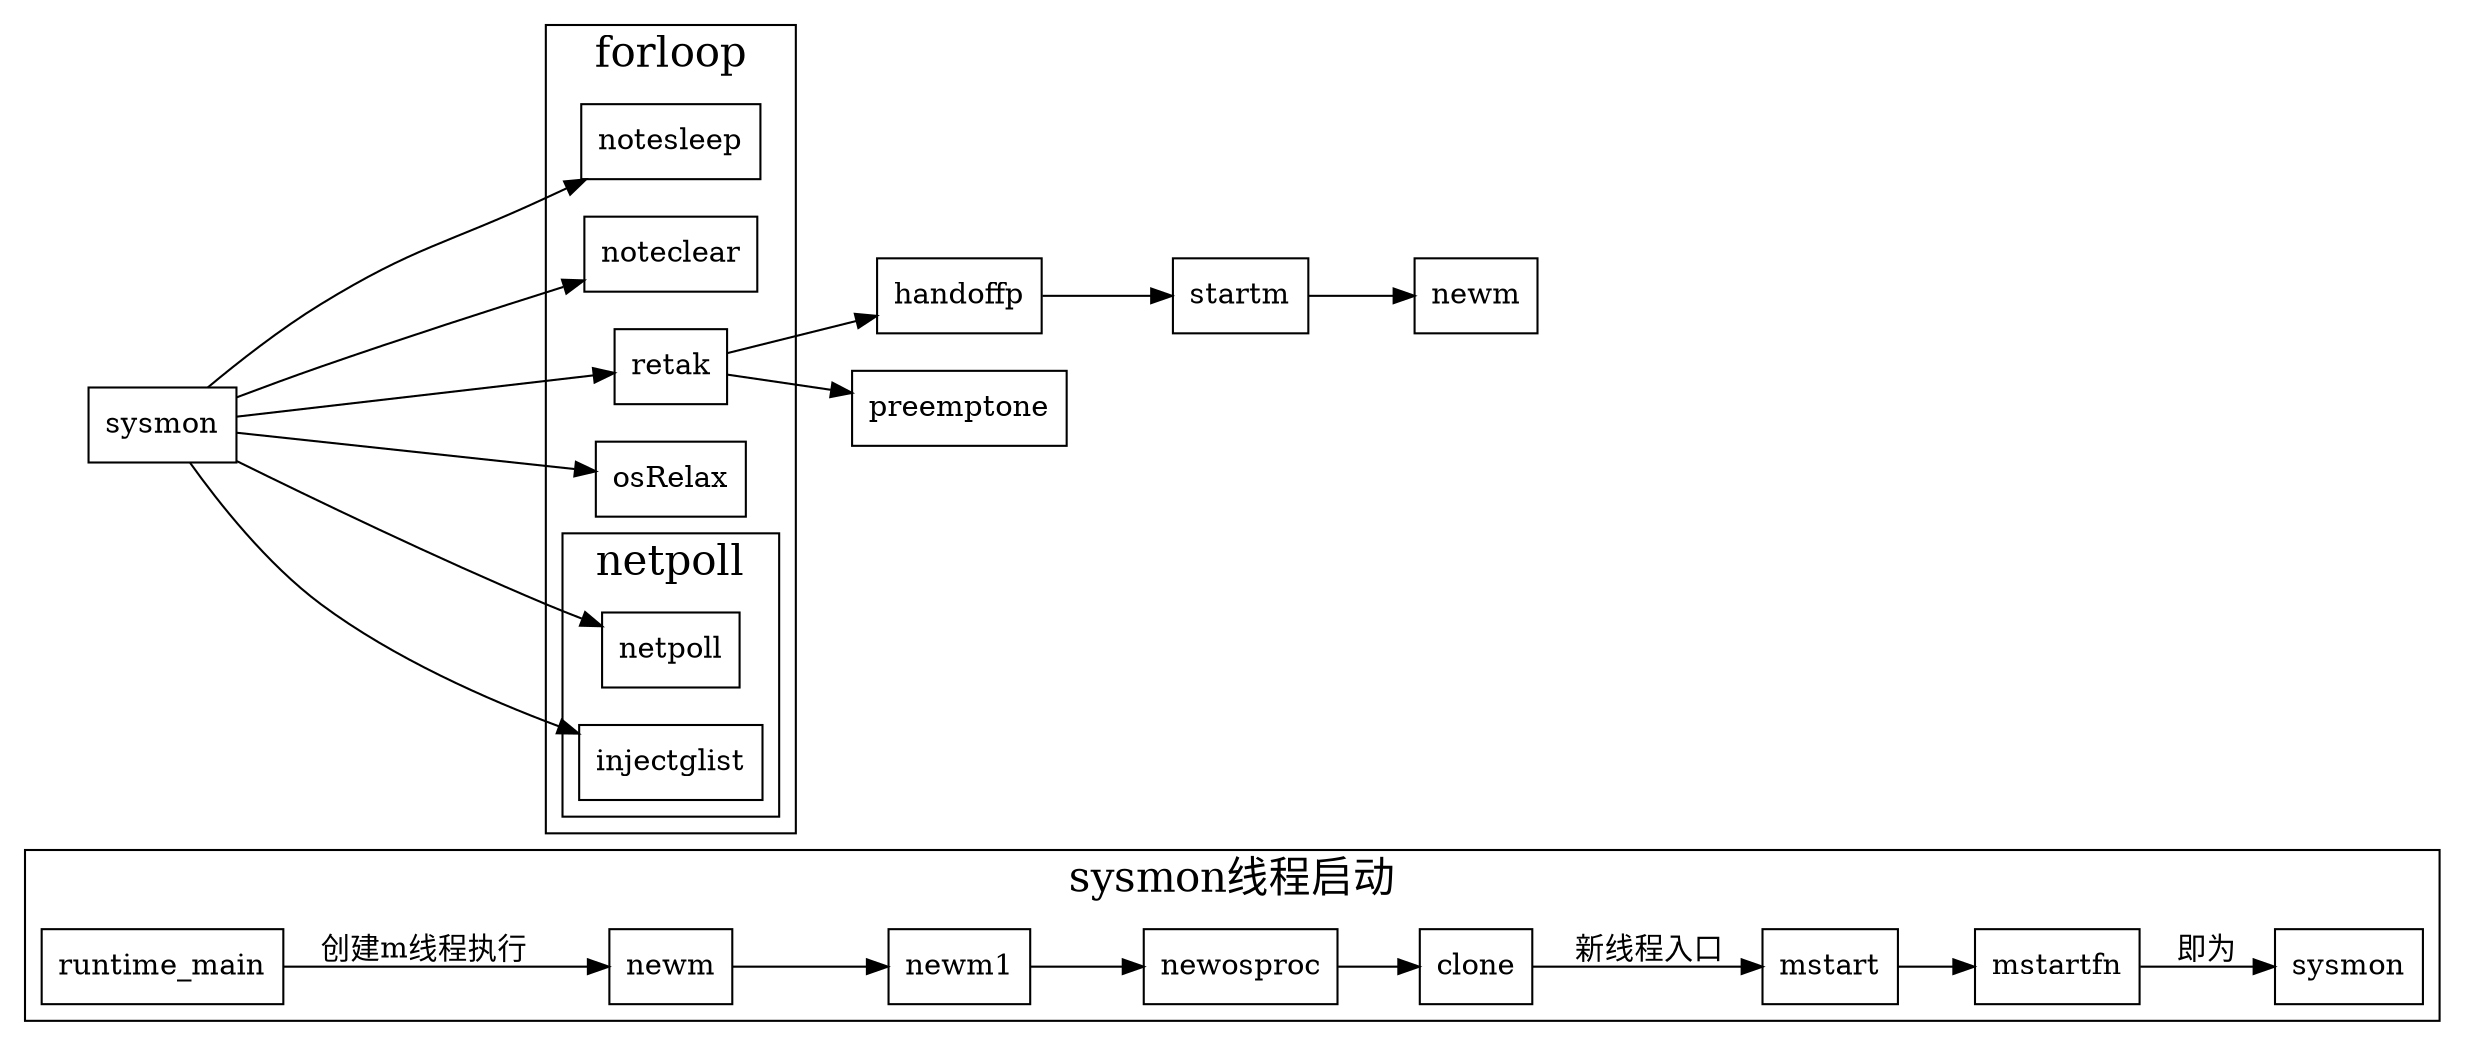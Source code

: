 digraph sysmon {
  node[shape=box];
  newrank=true;
  rankdir=LR;
  subgraph cluster_sysmon {
    graph[label="sysmon线程启动";fontsize=20;];
    runtime_main -> newm [label="创建m线程执行"];
    newm -> newm1 -> newosproc -> clone
    clone -> mstart[label="新线程入口"];
    mstart -> mstartfn;
    mstartfn -> sysmon[label="即为"];
  };
  fn_sysmon[label="sysmon"]
  subgraph cluster_forloop{
    graph[label="forloop";fontsize=20;];
    notesleep;
    noteclear;
    retak;
    osRelax;
    subgraph cluster_netpoll {
      graph[label="netpoll";fontsize=20;];
      netpoll;
      injectglist;
    }
  }
  fn_sysmon -> {
    notesleep;
    noteclear;
    retak;
    netpoll;
    injectglist;
    osRelax;
  }

  retak -> {
    handoffp;
    preemptone;
  }
  newm2[label="newm"];
  handoffp -> startm -> newm2;
}
